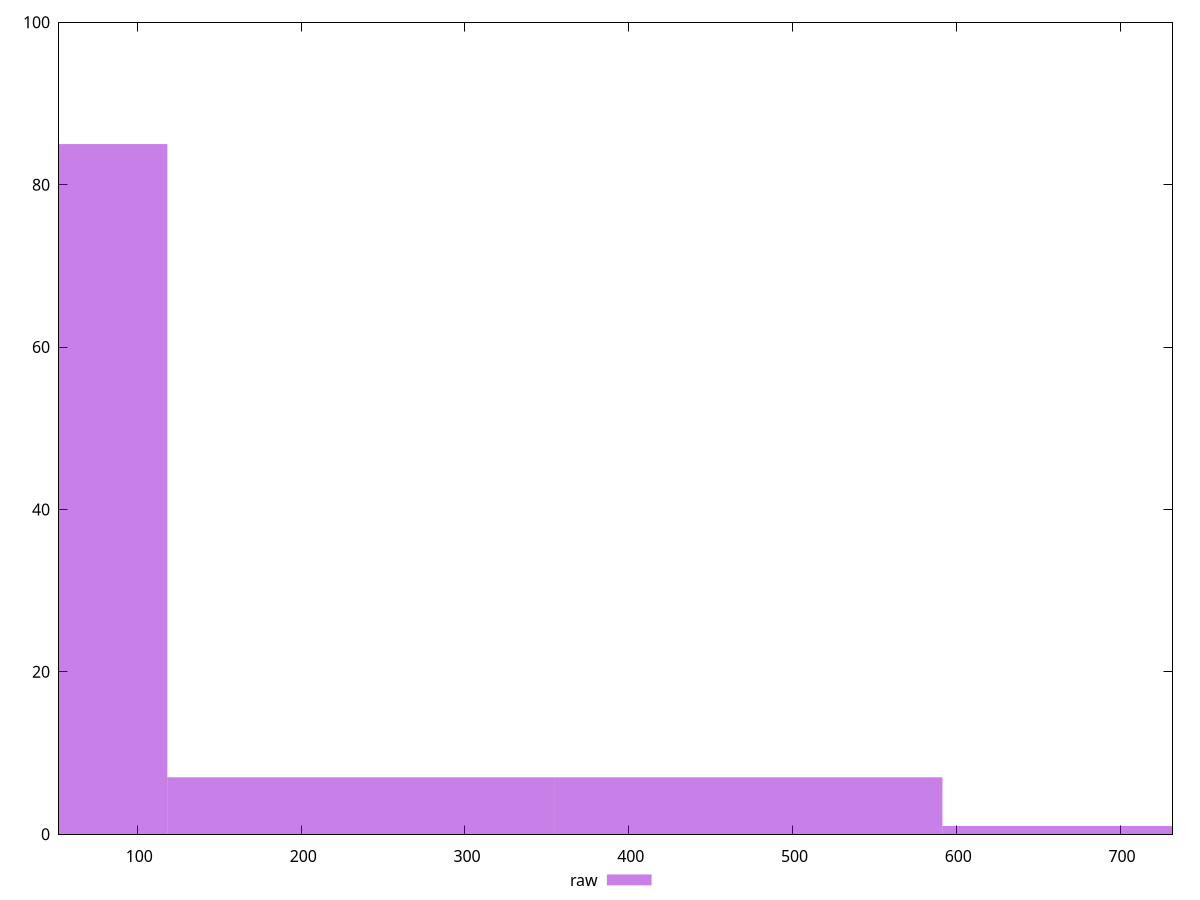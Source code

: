 reset

$raw <<EOF
473.2747218153309 7
0 85
236.63736090766545 7
709.9120827229964 1
EOF

set key outside below
set boxwidth 236.63736090766545
set xrange [52.156:732.0500000000001]
set yrange [0:100]
set trange [0:100]
set style fill transparent solid 0.5 noborder
set terminal svg size 640, 490 enhanced background rgb 'white'
set output "reports/report_00030_2021-02-24T20-42-31.540Z/server-response-time/samples/astro/raw/histogram.svg"

plot $raw title "raw" with boxes

reset
